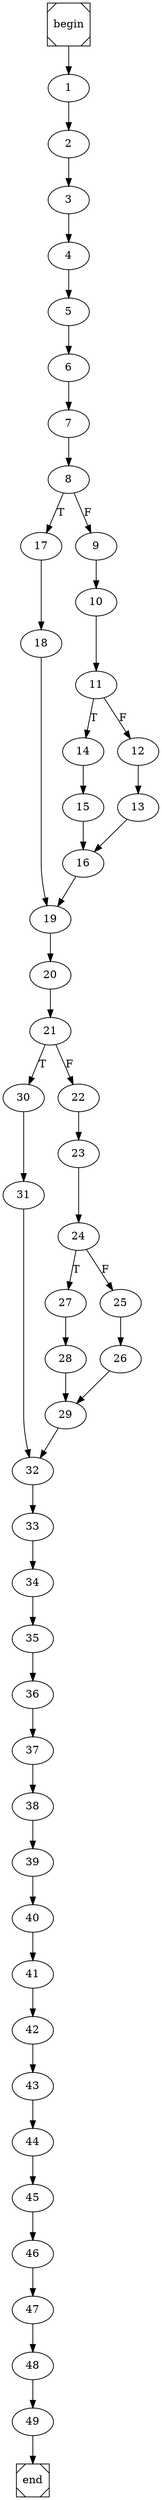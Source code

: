 digraph cfg {
	begin [shape=Msquare];
	end [shape=Msquare];
	begin -> 1;	1 -> 2;	2 -> 3;	3 -> 4;	4 -> 5;	5 -> 6;	6 -> 7;	7 -> 8;	8 -> 17[label=T];	8 -> 9[label=F];	9 -> 10;	10 -> 11;	11 -> 14[label=T];	11 -> 12[label=F];	12 -> 13;	13 -> 16;	14 -> 15;	15 -> 16;	16 -> 19;	17 -> 18;	18 -> 19;	19 -> 20;	20 -> 21;	21 -> 30[label=T];	21 -> 22[label=F];	22 -> 23;	23 -> 24;	24 -> 27[label=T];	24 -> 25[label=F];	25 -> 26;	26 -> 29;	27 -> 28;	28 -> 29;	29 -> 32;	30 -> 31;	31 -> 32;	32 -> 33;	33 -> 34;	34 -> 35;	35 -> 36;	36 -> 37;	37 -> 38;	38 -> 39;	39 -> 40;	40 -> 41;	41 -> 42;	42 -> 43;	43 -> 44;	44 -> 45;	45 -> 46;	46 -> 47;	47 -> 48;	48 -> 49;	49 -> end;}
